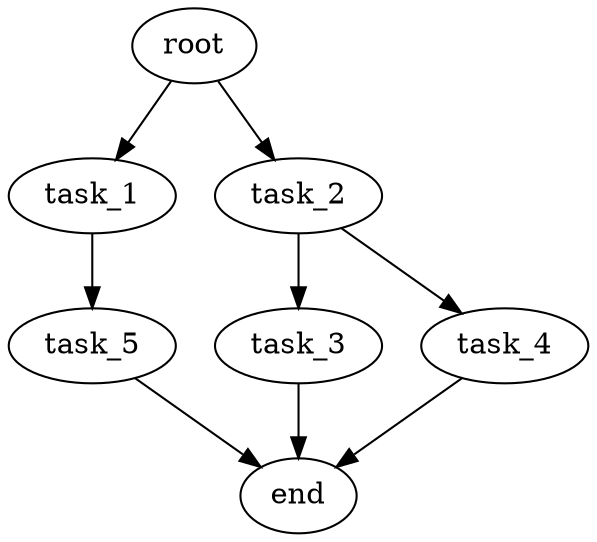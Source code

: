digraph G {
  root [size="0.000000e+00"];
  task_1 [size="6.397874e+10"];
  task_2 [size="2.598574e+09"];
  task_3 [size="2.757543e+10"];
  task_4 [size="2.239875e+10"];
  task_5 [size="7.367347e+10"];
  end [size="0.000000e+00"];

  root -> task_1 [size="1.000000e-12"];
  root -> task_2 [size="1.000000e-12"];
  task_1 -> task_5 [size="7.367347e+08"];
  task_2 -> task_3 [size="2.757543e+08"];
  task_2 -> task_4 [size="2.239875e+08"];
  task_3 -> end [size="1.000000e-12"];
  task_4 -> end [size="1.000000e-12"];
  task_5 -> end [size="1.000000e-12"];
}
